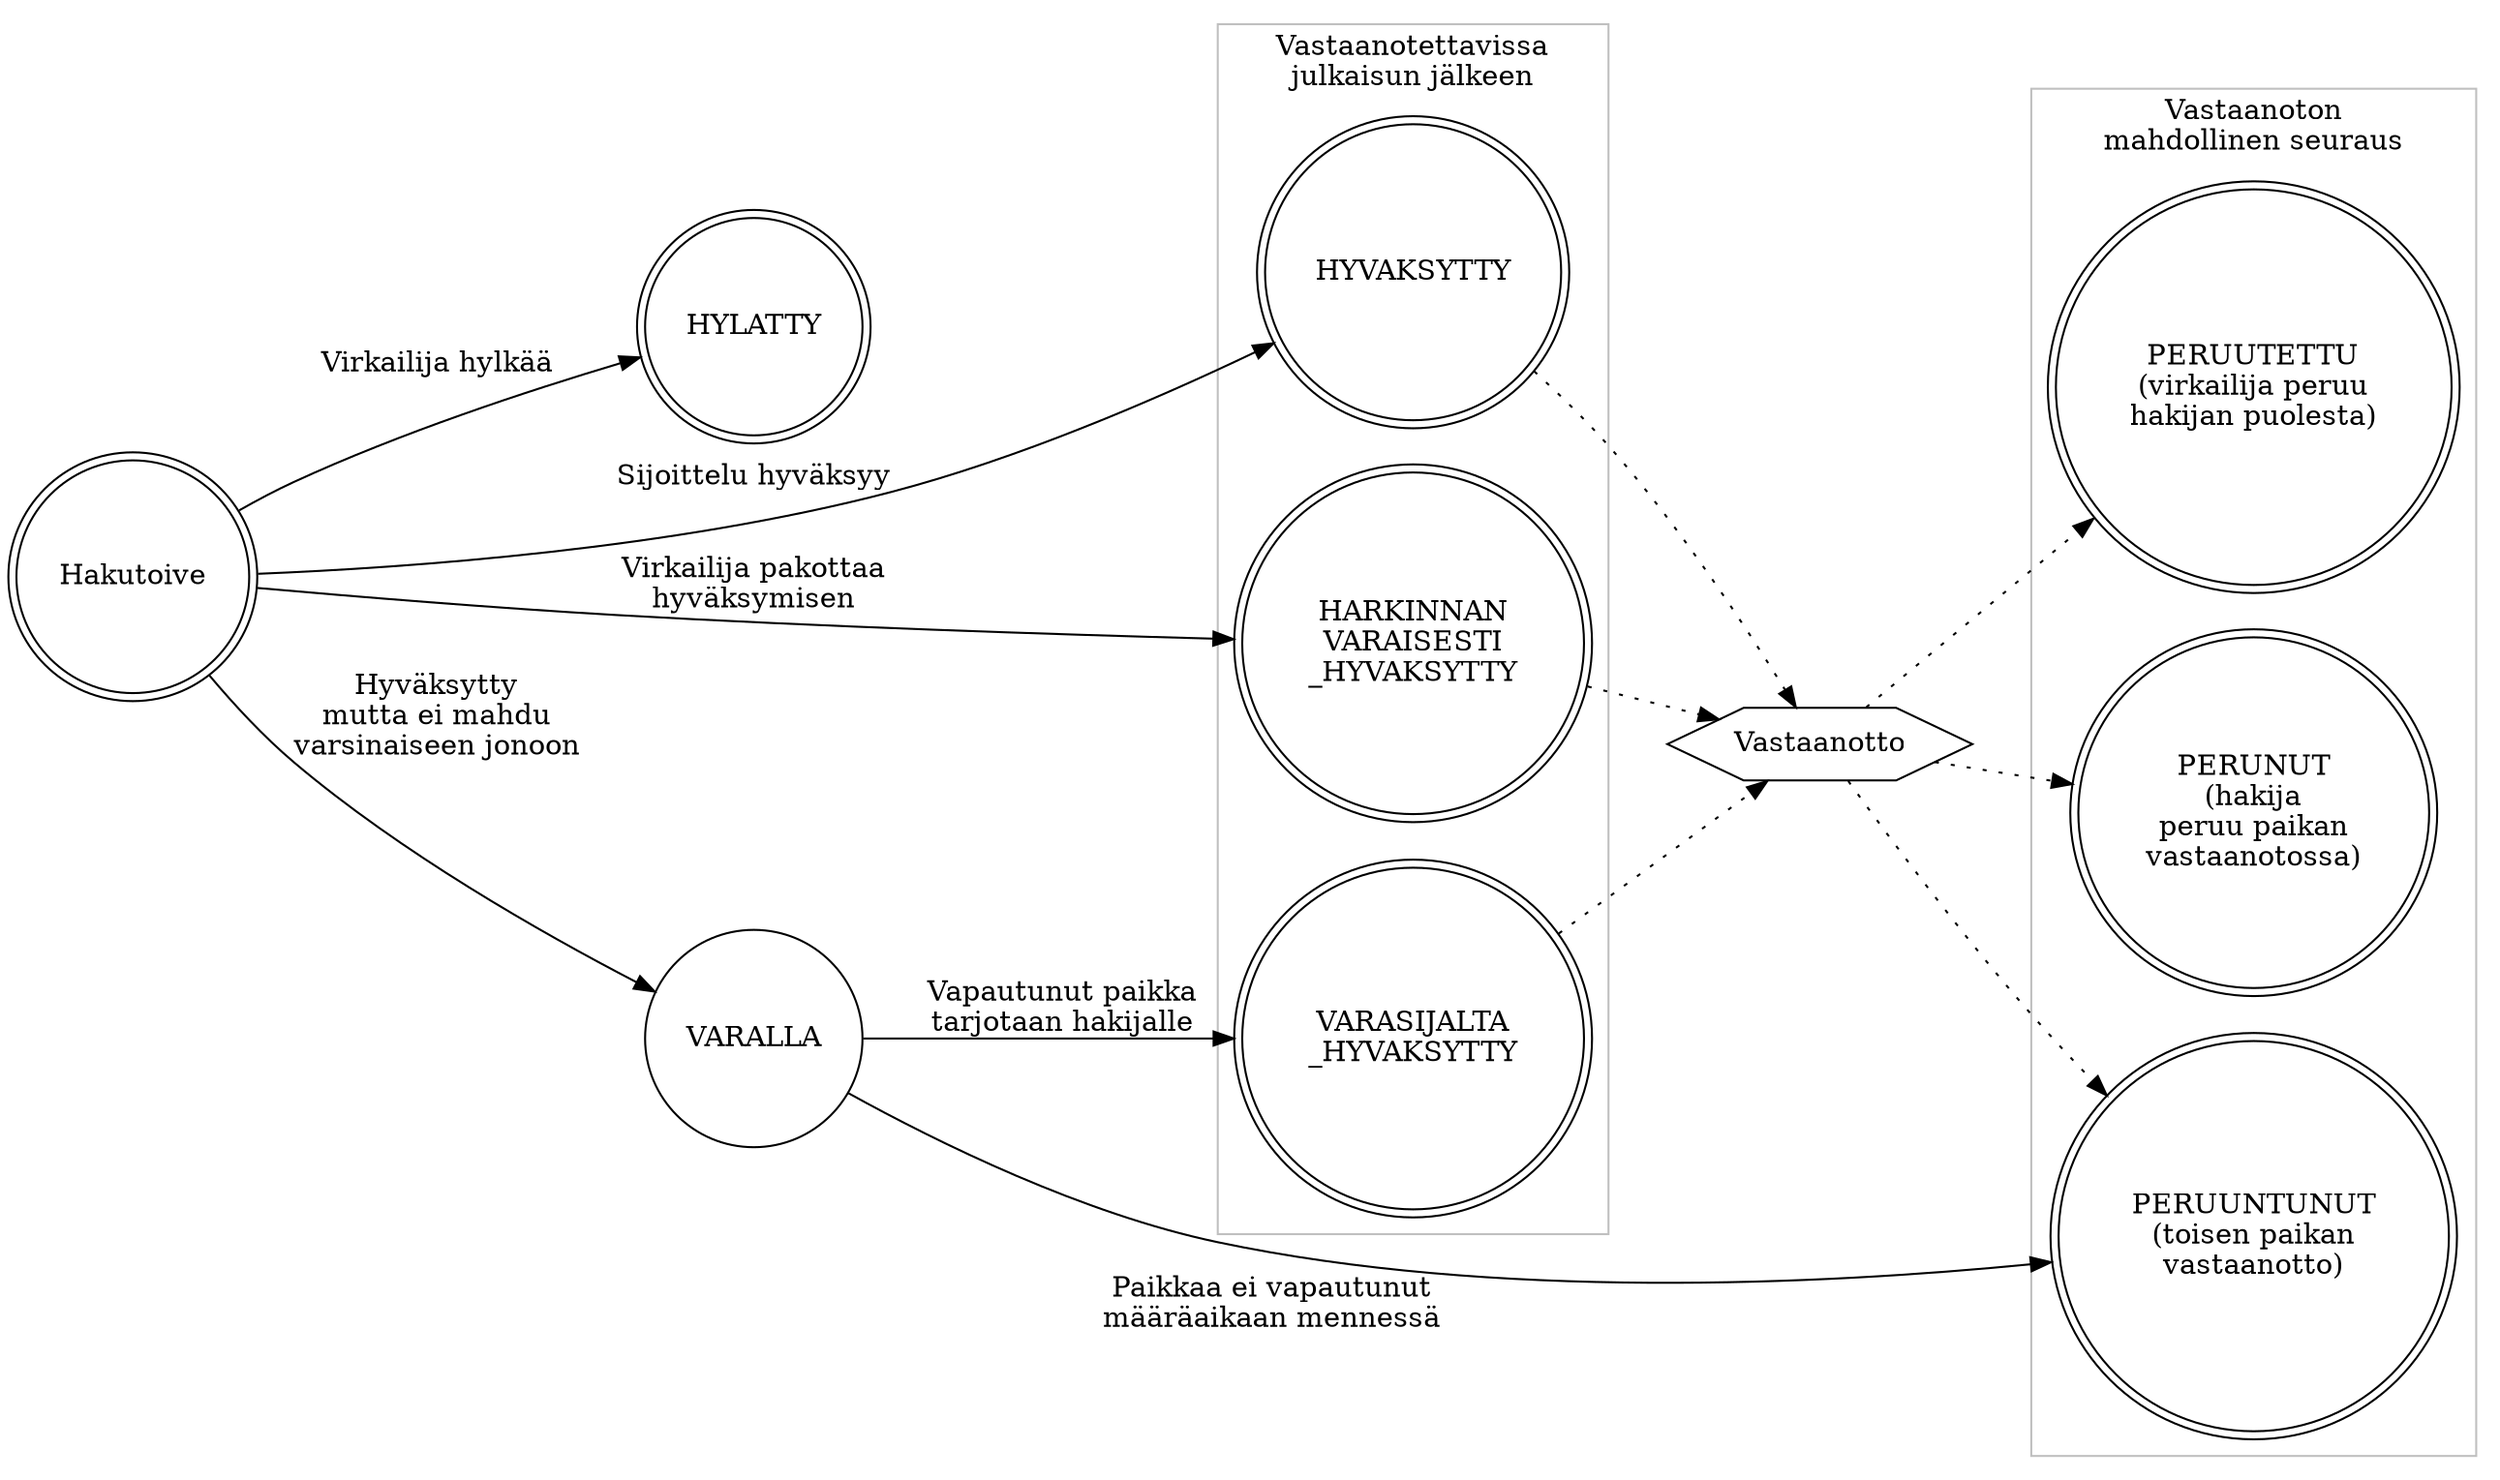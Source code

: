 digraph g {
  rankdir=LR;
  node [shape=doublecircle];

  Hakutoive -> HYLATTY [label="Virkailija hylkää"];
  Hakutoive -> HYVAKSYTTY [label="Sijoittelu hyväksyy"];
  PERUUTETTU [label="PERUUTETTU\n(virkailija peruu\nhakijan puolesta)"];
  Hakutoive -> VARALLA [label="Hyväksytty\nmutta ei mahdu\nvarsinaiseen jonoon"];
  VARALLA -> VARASIJALTA_HYVAKSYTTY [label="Vapautunut paikka\ntarjotaan hakijalle"];
  VARALLA -> PERUUNTUNUT [xlabel="Paikkaa ei vapautunut\nmääräaikaan mennessä"];
  PERUUNTUNUT [label="PERUUNTUNUT\n(toisen paikan\nvastaanotto)"];
  PERUNUT [label="PERUNUT\n(hakija\nperuu paikan\nvastaanotossa)"];

  Hakutoive -> HARKINNANVARAISESTI_HYVAKSYTTY [label="Virkailija pakottaa\nhyväksymisen"];

  subgraph cluster_vastaanotto {
    label="Vastaanoton\nmahdollinen seuraus";
    color=gray;
    rank=same;
    PERUUTETTU, PERUUNTUNUT, PERUNUT;
  }

  subgraph cluster_hyvaksytty {
    label="Vastaanotettavissa\njulkaisun jälkeen";
    color=gray;
    rank=same;
    HYVAKSYTTY
    HARKINNANVARAISESTI_HYVAKSYTTY [label="HARKINNAN\nVARAISESTI\n_HYVAKSYTTY"];
    VARASIJALTA_HYVAKSYTTY [label="VARASIJALTA\n_HYVAKSYTTY"];
  }

  VARALLA [shape=circle];
  Vastaanotto [shape=hexagon];
  HARKINNANVARAISESTI_HYVAKSYTTY, HYVAKSYTTY, VARASIJALTA_HYVAKSYTTY -> Vastaanotto -> PERUNUT, PERUUNTUNUT, PERUUTETTU [style=dotted];
}
